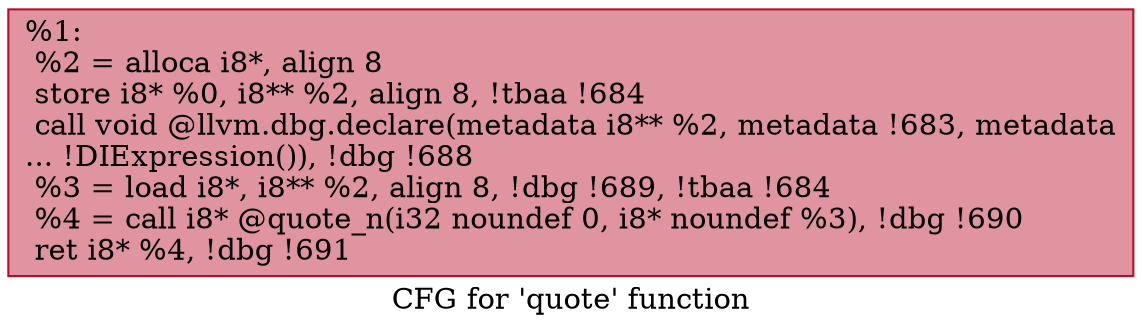 digraph "CFG for 'quote' function" {
	label="CFG for 'quote' function";

	Node0x9a3330 [shape=record,color="#b70d28ff", style=filled, fillcolor="#b70d2870",label="{%1:\l  %2 = alloca i8*, align 8\l  store i8* %0, i8** %2, align 8, !tbaa !684\l  call void @llvm.dbg.declare(metadata i8** %2, metadata !683, metadata\l... !DIExpression()), !dbg !688\l  %3 = load i8*, i8** %2, align 8, !dbg !689, !tbaa !684\l  %4 = call i8* @quote_n(i32 noundef 0, i8* noundef %3), !dbg !690\l  ret i8* %4, !dbg !691\l}"];
}
